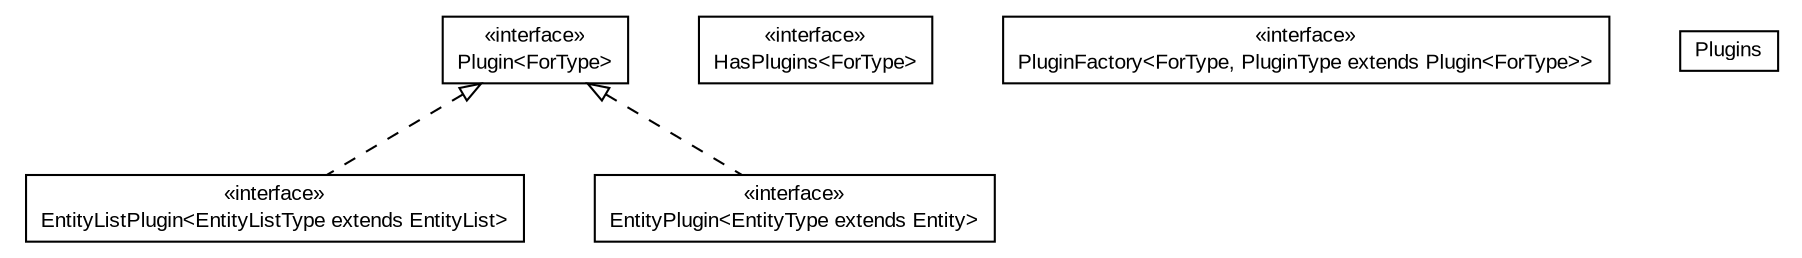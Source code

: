 #!/usr/local/bin/dot
#
# Class diagram 
# Generated by UMLGraph version 5.1 (http://www.umlgraph.org/)
#

digraph G {
	edge [fontname="arial",fontsize=10,labelfontname="arial",labelfontsize=10];
	node [fontname="arial",fontsize=10,shape=plaintext];
	nodesep=0.25;
	ranksep=0.5;
	// io.nextweb.plugins.EntityListPlugin<EntityListType extends io.nextweb.EntityList>
	c799 [label=<<table title="io.nextweb.plugins.EntityListPlugin" border="0" cellborder="1" cellspacing="0" cellpadding="2" port="p" href="./EntityListPlugin.html">
		<tr><td><table border="0" cellspacing="0" cellpadding="1">
<tr><td align="center" balign="center"> &#171;interface&#187; </td></tr>
<tr><td align="center" balign="center"> EntityListPlugin&lt;EntityListType extends EntityList&gt; </td></tr>
		</table></td></tr>
		</table>>, fontname="arial", fontcolor="black", fontsize=10.0];
	// io.nextweb.plugins.EntityPlugin<EntityType extends io.nextweb.Entity>
	c800 [label=<<table title="io.nextweb.plugins.EntityPlugin" border="0" cellborder="1" cellspacing="0" cellpadding="2" port="p" href="./EntityPlugin.html">
		<tr><td><table border="0" cellspacing="0" cellpadding="1">
<tr><td align="center" balign="center"> &#171;interface&#187; </td></tr>
<tr><td align="center" balign="center"> EntityPlugin&lt;EntityType extends Entity&gt; </td></tr>
		</table></td></tr>
		</table>>, fontname="arial", fontcolor="black", fontsize=10.0];
	// io.nextweb.plugins.HasPlugins<ForType>
	c801 [label=<<table title="io.nextweb.plugins.HasPlugins" border="0" cellborder="1" cellspacing="0" cellpadding="2" port="p" href="./HasPlugins.html">
		<tr><td><table border="0" cellspacing="0" cellpadding="1">
<tr><td align="center" balign="center"> &#171;interface&#187; </td></tr>
<tr><td align="center" balign="center"> HasPlugins&lt;ForType&gt; </td></tr>
		</table></td></tr>
		</table>>, fontname="arial", fontcolor="black", fontsize=10.0];
	// io.nextweb.plugins.Plugin<ForType>
	c802 [label=<<table title="io.nextweb.plugins.Plugin" border="0" cellborder="1" cellspacing="0" cellpadding="2" port="p" href="./Plugin.html">
		<tr><td><table border="0" cellspacing="0" cellpadding="1">
<tr><td align="center" balign="center"> &#171;interface&#187; </td></tr>
<tr><td align="center" balign="center"> Plugin&lt;ForType&gt; </td></tr>
		</table></td></tr>
		</table>>, fontname="arial", fontcolor="black", fontsize=10.0];
	// io.nextweb.plugins.PluginFactory<ForType, PluginType extends io.nextweb.plugins.Plugin<ForType>>
	c803 [label=<<table title="io.nextweb.plugins.PluginFactory" border="0" cellborder="1" cellspacing="0" cellpadding="2" port="p" href="./PluginFactory.html">
		<tr><td><table border="0" cellspacing="0" cellpadding="1">
<tr><td align="center" balign="center"> &#171;interface&#187; </td></tr>
<tr><td align="center" balign="center"> PluginFactory&lt;ForType, PluginType extends Plugin&lt;ForType&gt;&gt; </td></tr>
		</table></td></tr>
		</table>>, fontname="arial", fontcolor="black", fontsize=10.0];
	// io.nextweb.plugins.Plugins
	c804 [label=<<table title="io.nextweb.plugins.Plugins" border="0" cellborder="1" cellspacing="0" cellpadding="2" port="p" href="./Plugins.html">
		<tr><td><table border="0" cellspacing="0" cellpadding="1">
<tr><td align="center" balign="center"> Plugins </td></tr>
		</table></td></tr>
		</table>>, fontname="arial", fontcolor="black", fontsize=10.0];
	//io.nextweb.plugins.EntityListPlugin<EntityListType extends io.nextweb.EntityList> implements io.nextweb.plugins.Plugin<ForType>
	c802:p -> c799:p [dir=back,arrowtail=empty,style=dashed];
	//io.nextweb.plugins.EntityPlugin<EntityType extends io.nextweb.Entity> implements io.nextweb.plugins.Plugin<ForType>
	c802:p -> c800:p [dir=back,arrowtail=empty,style=dashed];
}

